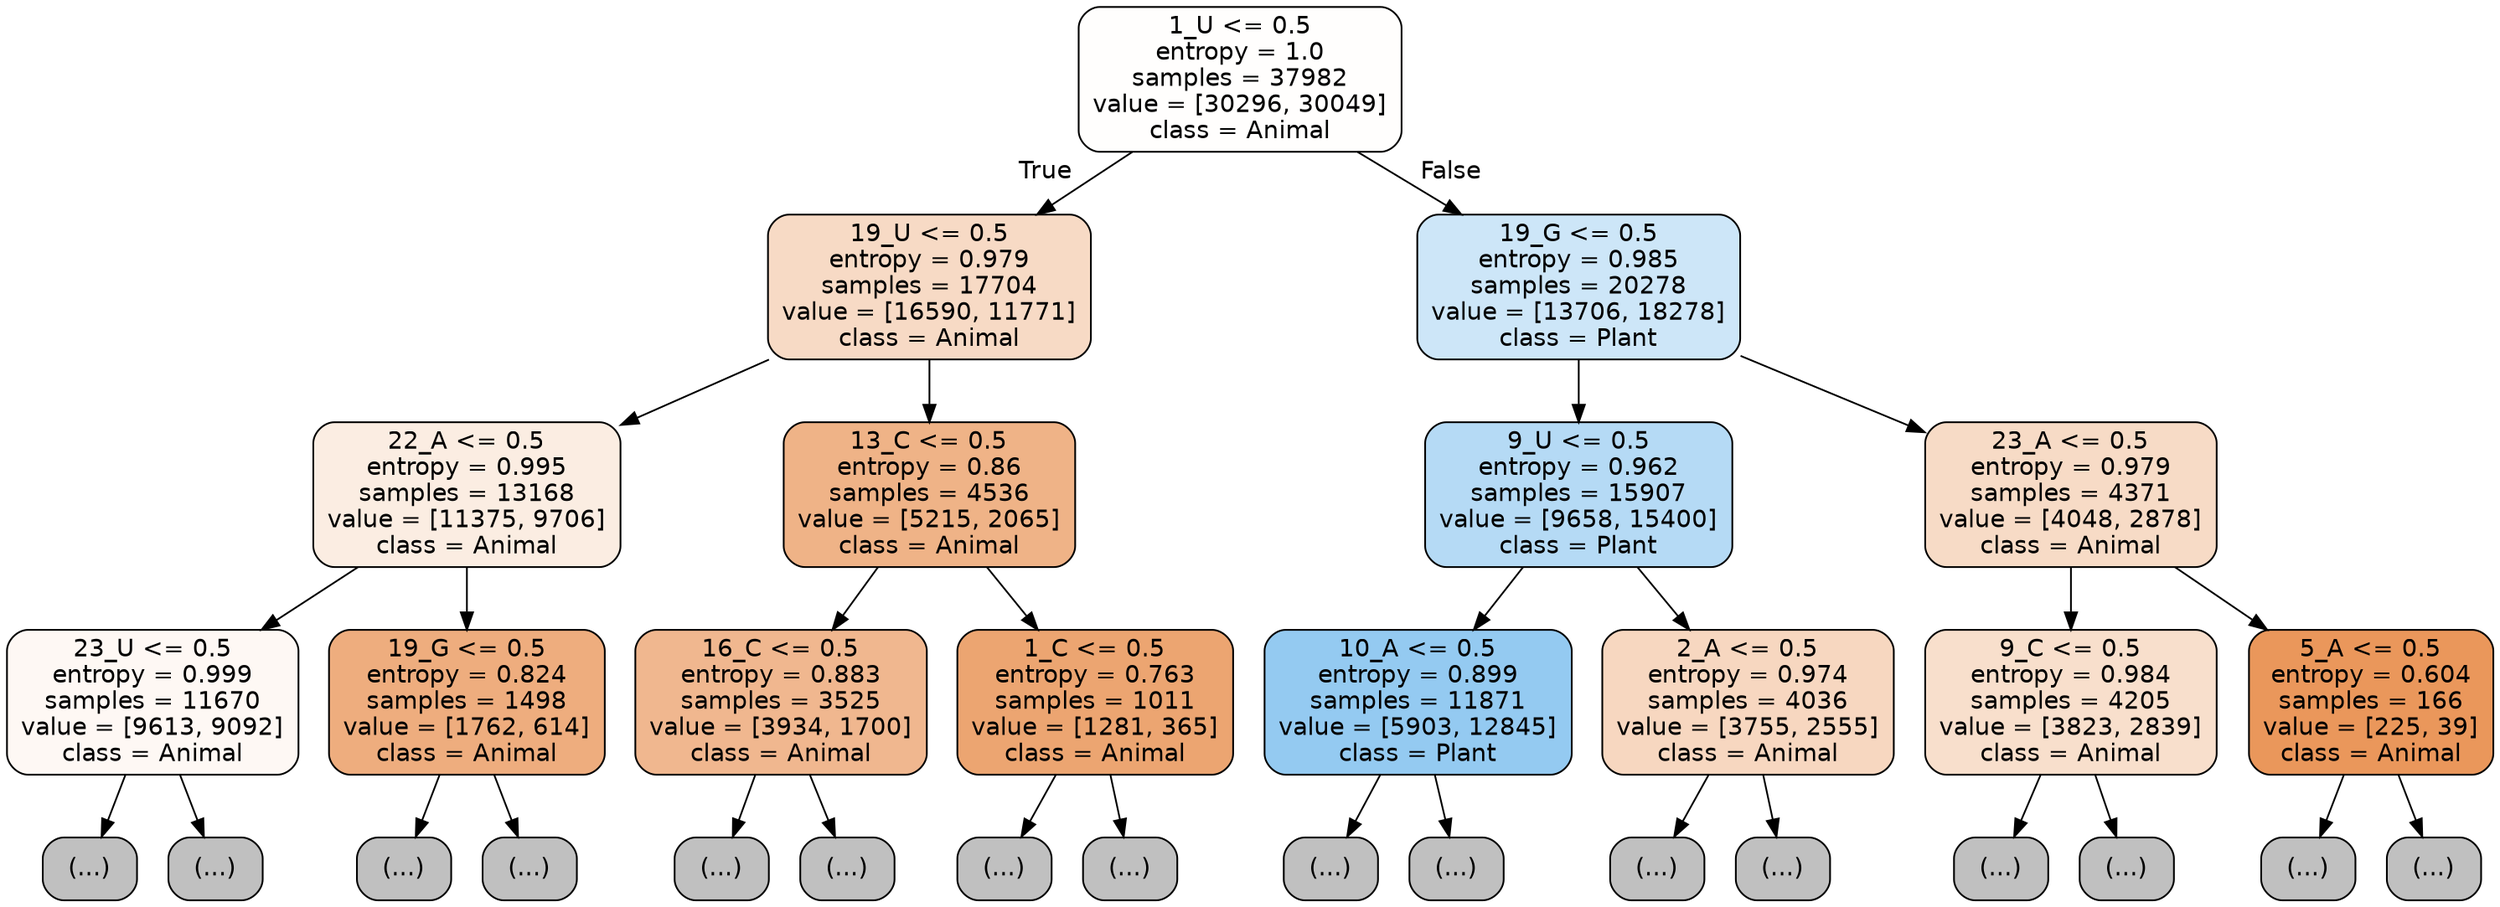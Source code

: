 digraph Tree {
node [shape=box, style="filled, rounded", color="black", fontname="helvetica"] ;
edge [fontname="helvetica"] ;
0 [label="1_U <= 0.5\nentropy = 1.0\nsamples = 37982\nvalue = [30296, 30049]\nclass = Animal", fillcolor="#fffefd"] ;
1 [label="19_U <= 0.5\nentropy = 0.979\nsamples = 17704\nvalue = [16590, 11771]\nclass = Animal", fillcolor="#f7dac5"] ;
0 -> 1 [labeldistance=2.5, labelangle=45, headlabel="True"] ;
2 [label="22_A <= 0.5\nentropy = 0.995\nsamples = 13168\nvalue = [11375, 9706]\nclass = Animal", fillcolor="#fbede2"] ;
1 -> 2 ;
3 [label="23_U <= 0.5\nentropy = 0.999\nsamples = 11670\nvalue = [9613, 9092]\nclass = Animal", fillcolor="#fef8f4"] ;
2 -> 3 ;
4 [label="(...)", fillcolor="#C0C0C0"] ;
3 -> 4 ;
5961 [label="(...)", fillcolor="#C0C0C0"] ;
3 -> 5961 ;
6208 [label="19_G <= 0.5\nentropy = 0.824\nsamples = 1498\nvalue = [1762, 614]\nclass = Animal", fillcolor="#eead7e"] ;
2 -> 6208 ;
6209 [label="(...)", fillcolor="#C0C0C0"] ;
6208 -> 6209 ;
6710 [label="(...)", fillcolor="#C0C0C0"] ;
6208 -> 6710 ;
6993 [label="13_C <= 0.5\nentropy = 0.86\nsamples = 4536\nvalue = [5215, 2065]\nclass = Animal", fillcolor="#efb387"] ;
1 -> 6993 ;
6994 [label="16_C <= 0.5\nentropy = 0.883\nsamples = 3525\nvalue = [3934, 1700]\nclass = Animal", fillcolor="#f0b78f"] ;
6993 -> 6994 ;
6995 [label="(...)", fillcolor="#C0C0C0"] ;
6994 -> 6995 ;
8490 [label="(...)", fillcolor="#C0C0C0"] ;
6994 -> 8490 ;
8923 [label="1_C <= 0.5\nentropy = 0.763\nsamples = 1011\nvalue = [1281, 365]\nclass = Animal", fillcolor="#eca571"] ;
6993 -> 8923 ;
8924 [label="(...)", fillcolor="#C0C0C0"] ;
8923 -> 8924 ;
9223 [label="(...)", fillcolor="#C0C0C0"] ;
8923 -> 9223 ;
9396 [label="19_G <= 0.5\nentropy = 0.985\nsamples = 20278\nvalue = [13706, 18278]\nclass = Plant", fillcolor="#cde6f8"] ;
0 -> 9396 [labeldistance=2.5, labelangle=-45, headlabel="False"] ;
9397 [label="9_U <= 0.5\nentropy = 0.962\nsamples = 15907\nvalue = [9658, 15400]\nclass = Plant", fillcolor="#b5daf5"] ;
9396 -> 9397 ;
9398 [label="10_A <= 0.5\nentropy = 0.899\nsamples = 11871\nvalue = [5903, 12845]\nclass = Plant", fillcolor="#94caf1"] ;
9397 -> 9398 ;
9399 [label="(...)", fillcolor="#C0C0C0"] ;
9398 -> 9399 ;
12248 [label="(...)", fillcolor="#C0C0C0"] ;
9398 -> 12248 ;
13307 [label="2_A <= 0.5\nentropy = 0.974\nsamples = 4036\nvalue = [3755, 2555]\nclass = Animal", fillcolor="#f7d7c0"] ;
9397 -> 13307 ;
13308 [label="(...)", fillcolor="#C0C0C0"] ;
13307 -> 13308 ;
14629 [label="(...)", fillcolor="#C0C0C0"] ;
13307 -> 14629 ;
14938 [label="23_A <= 0.5\nentropy = 0.979\nsamples = 4371\nvalue = [4048, 2878]\nclass = Animal", fillcolor="#f7dbc6"] ;
9396 -> 14938 ;
14939 [label="9_C <= 0.5\nentropy = 0.984\nsamples = 4205\nvalue = [3823, 2839]\nclass = Animal", fillcolor="#f8dfcc"] ;
14938 -> 14939 ;
14940 [label="(...)", fillcolor="#C0C0C0"] ;
14939 -> 14940 ;
16325 [label="(...)", fillcolor="#C0C0C0"] ;
14939 -> 16325 ;
16714 [label="5_A <= 0.5\nentropy = 0.604\nsamples = 166\nvalue = [225, 39]\nclass = Animal", fillcolor="#ea975b"] ;
14938 -> 16714 ;
16715 [label="(...)", fillcolor="#C0C0C0"] ;
16714 -> 16715 ;
16778 [label="(...)", fillcolor="#C0C0C0"] ;
16714 -> 16778 ;
}